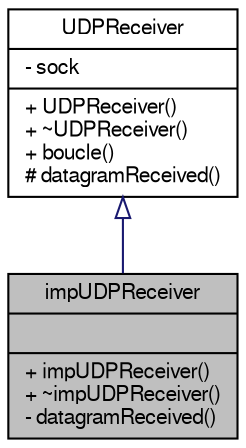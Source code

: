 digraph "impUDPReceiver"
{
  bgcolor="transparent";
  edge [fontname="FreeSans",fontsize="10",labelfontname="FreeSans",labelfontsize="10"];
  node [fontname="FreeSans",fontsize="10",shape=record];
  Node1 [label="{impUDPReceiver\n||+ impUDPReceiver()\l+ ~impUDPReceiver()\l- datagramReceived()\l}",height=0.2,width=0.4,color="black", fillcolor="grey75", style="filled" fontcolor="black"];
  Node2 -> Node1 [dir="back",color="midnightblue",fontsize="10",style="solid",arrowtail="onormal",fontname="FreeSans"];
  Node2 [label="{UDPReceiver\n|- sock\l|+ UDPReceiver()\l+ ~UDPReceiver()\l+ boucle()\l# datagramReceived()\l}",height=0.2,width=0.4,color="black",URL="$classUDPReceiver.html"];
}
